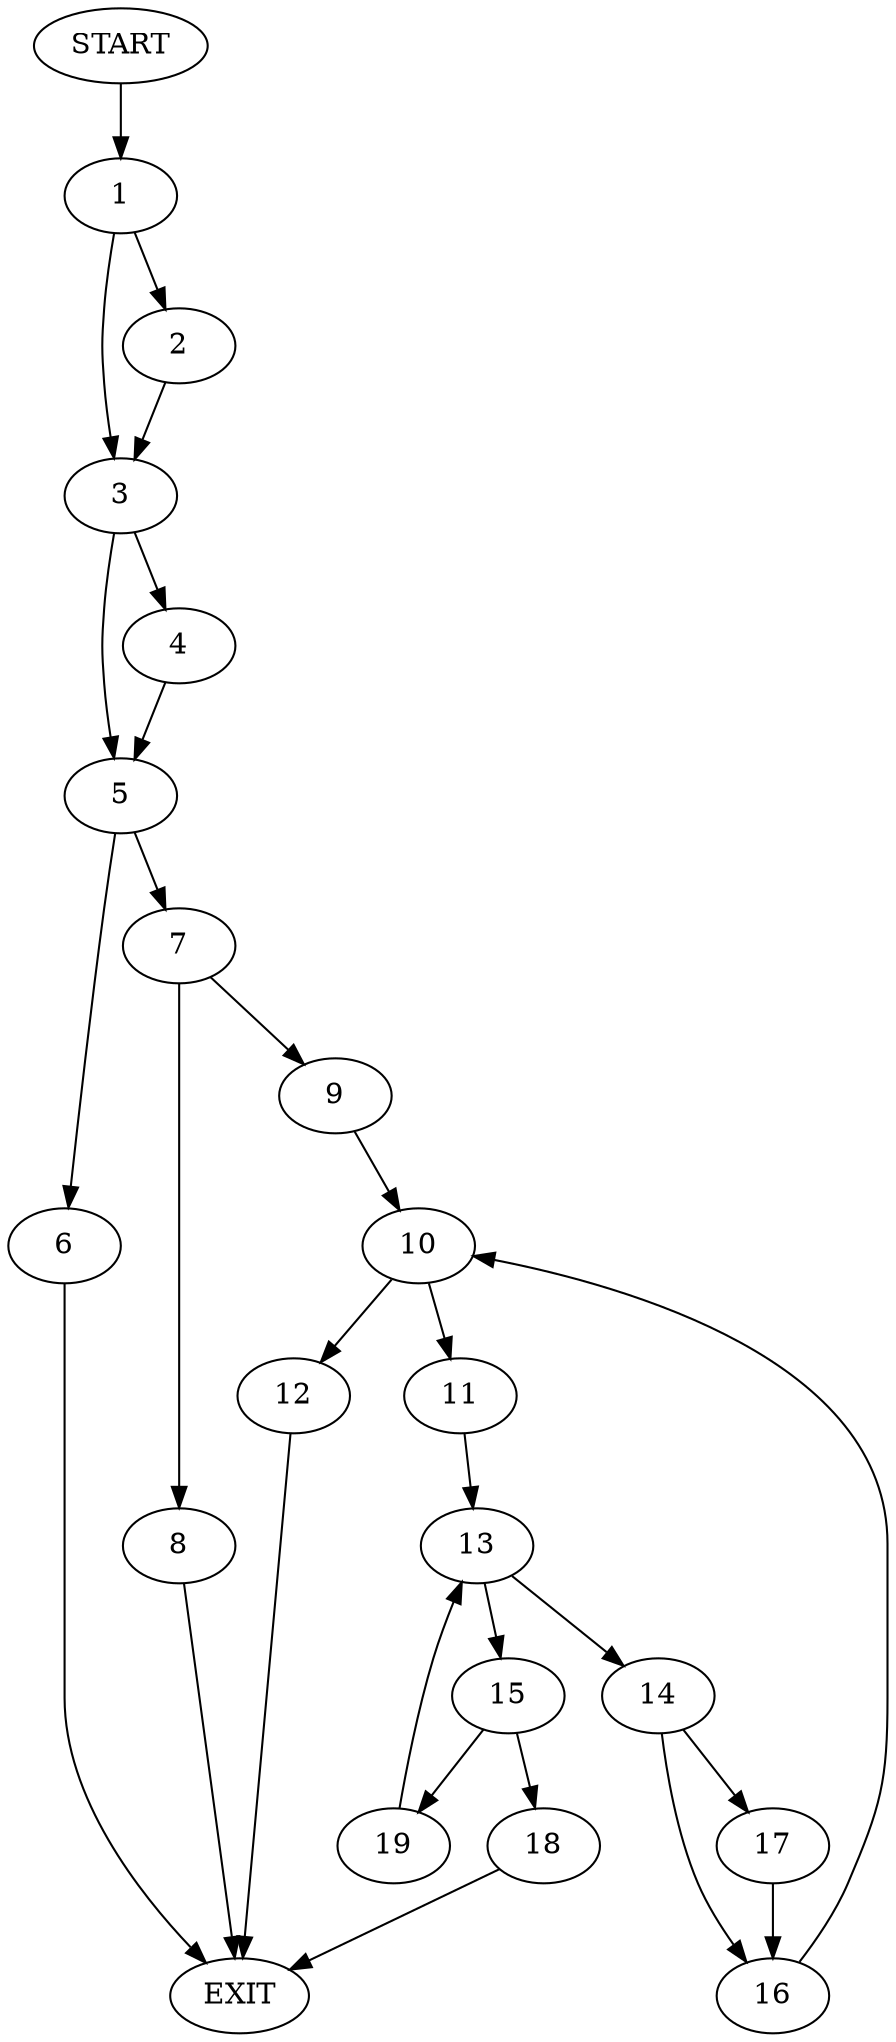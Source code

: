 digraph {
0 [label="START"]
20 [label="EXIT"]
0 -> 1
1 -> 2
1 -> 3
3 -> 4
3 -> 5
2 -> 3
4 -> 5
5 -> 6
5 -> 7
6 -> 20
7 -> 8
7 -> 9
8 -> 20
9 -> 10
10 -> 11
10 -> 12
11 -> 13
12 -> 20
13 -> 14
13 -> 15
14 -> 16
14 -> 17
15 -> 18
15 -> 19
19 -> 13
18 -> 20
16 -> 10
17 -> 16
}
